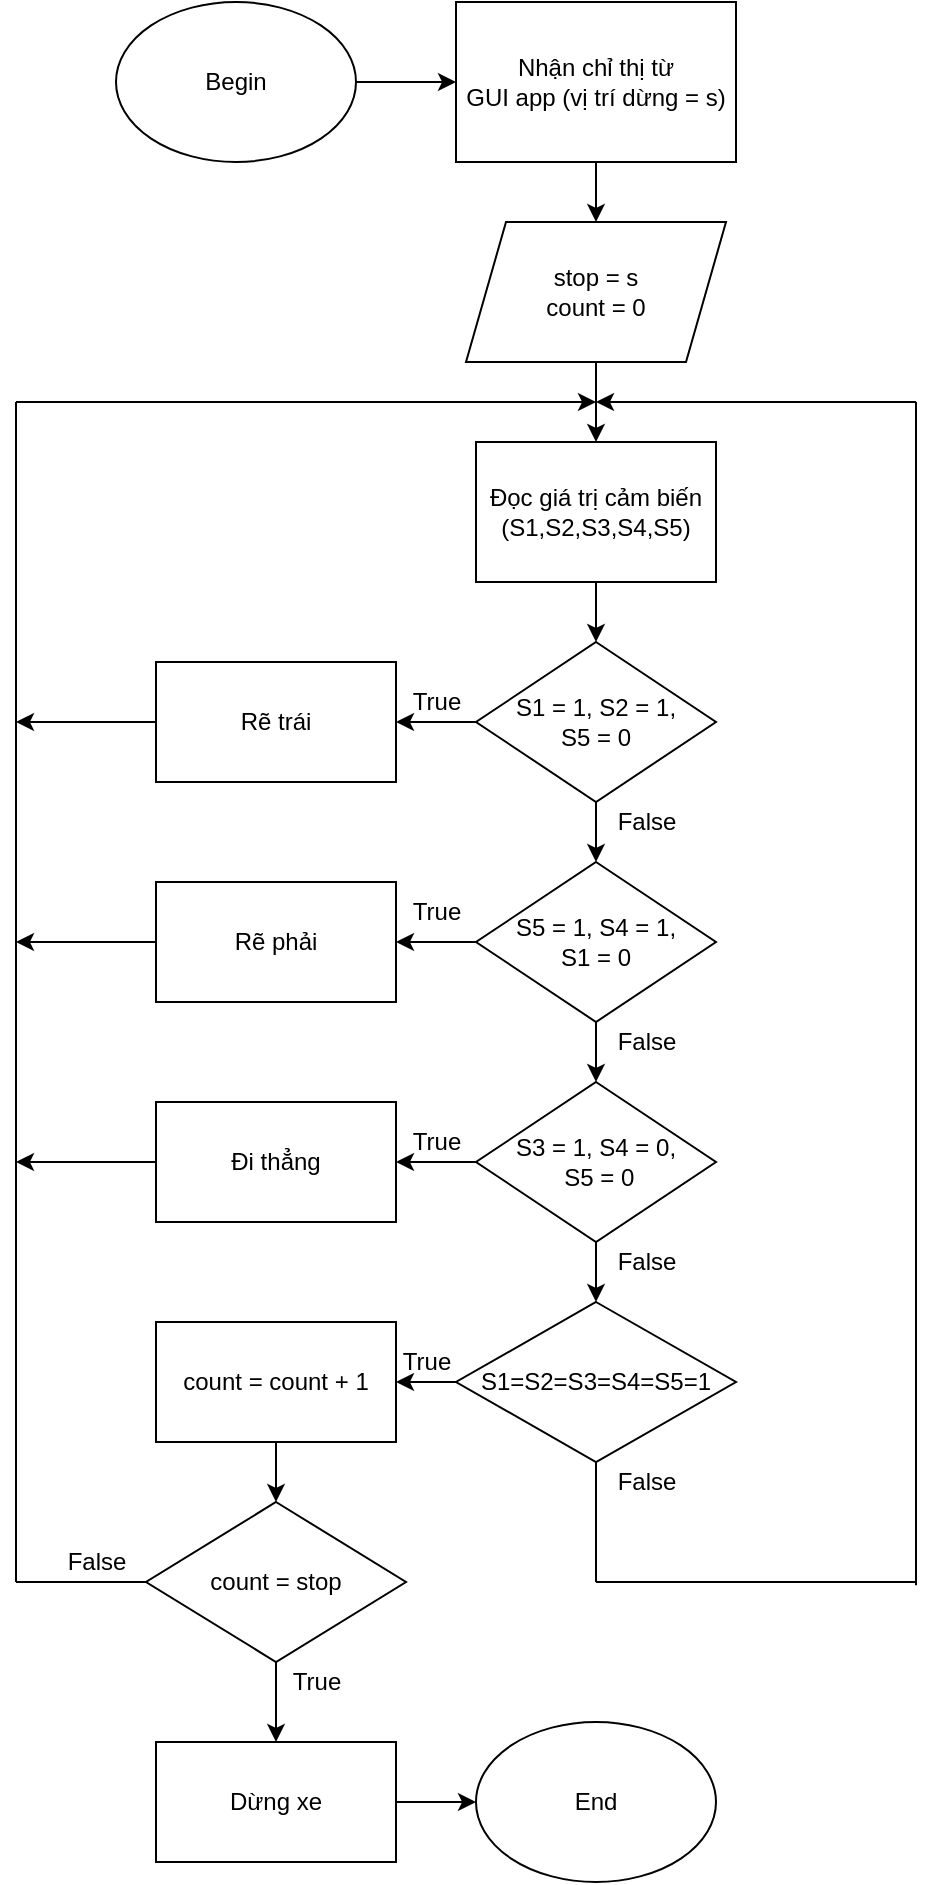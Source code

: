 <mxfile version="14.8.3" type="github">
  <diagram id="Ezy-y-FbjfAG1BCbXXI5" name="Page-1">
    <mxGraphModel dx="1865" dy="617" grid="1" gridSize="10" guides="1" tooltips="1" connect="1" arrows="1" fold="1" page="1" pageScale="1" pageWidth="827" pageHeight="1169" background="none" math="0" shadow="0">
      <root>
        <mxCell id="0" />
        <mxCell id="1" parent="0" />
        <mxCell id="G5f44dBYUgscpnxHCPcD-38" value="" style="edgeStyle=orthogonalEdgeStyle;rounded=0;orthogonalLoop=1;jettySize=auto;html=1;" edge="1" parent="1" source="hrU85InFywEGXKXuBzPO-2" target="hrU85InFywEGXKXuBzPO-4">
          <mxGeometry relative="1" as="geometry" />
        </mxCell>
        <mxCell id="hrU85InFywEGXKXuBzPO-2" value="Begin" style="ellipse;whiteSpace=wrap;html=1;" parent="1" vertex="1">
          <mxGeometry x="-600" y="120" width="120" height="80" as="geometry" />
        </mxCell>
        <mxCell id="j_K-GDXODY1bReVwgwL4-41" value="" style="edgeStyle=orthogonalEdgeStyle;rounded=0;orthogonalLoop=1;jettySize=auto;html=1;" parent="1" source="hrU85InFywEGXKXuBzPO-3" target="j_K-GDXODY1bReVwgwL4-6" edge="1">
          <mxGeometry relative="1" as="geometry" />
        </mxCell>
        <mxCell id="hrU85InFywEGXKXuBzPO-3" value="stop = s&lt;br&gt;count = 0" style="shape=parallelogram;perimeter=parallelogramPerimeter;whiteSpace=wrap;html=1;fixedSize=1;" parent="1" vertex="1">
          <mxGeometry x="-425" y="230" width="130" height="70" as="geometry" />
        </mxCell>
        <mxCell id="j_K-GDXODY1bReVwgwL4-39" value="" style="edgeStyle=orthogonalEdgeStyle;rounded=0;orthogonalLoop=1;jettySize=auto;html=1;" parent="1" source="hrU85InFywEGXKXuBzPO-4" target="hrU85InFywEGXKXuBzPO-3" edge="1">
          <mxGeometry relative="1" as="geometry" />
        </mxCell>
        <mxCell id="hrU85InFywEGXKXuBzPO-4" value="&lt;span&gt;Nhận chỉ thị từ&lt;/span&gt;&lt;br&gt;&lt;span&gt;GUI app (vị trí dừng = s)&lt;/span&gt;" style="rounded=0;whiteSpace=wrap;html=1;" parent="1" vertex="1">
          <mxGeometry x="-430" y="120" width="140" height="80" as="geometry" />
        </mxCell>
        <mxCell id="j_K-GDXODY1bReVwgwL4-24" value="" style="edgeStyle=orthogonalEdgeStyle;rounded=0;orthogonalLoop=1;jettySize=auto;html=1;" parent="1" source="j_K-GDXODY1bReVwgwL4-4" target="j_K-GDXODY1bReVwgwL4-5" edge="1">
          <mxGeometry relative="1" as="geometry" />
        </mxCell>
        <mxCell id="G5f44dBYUgscpnxHCPcD-3" value="" style="edgeStyle=orthogonalEdgeStyle;rounded=0;orthogonalLoop=1;jettySize=auto;html=1;" edge="1" parent="1" source="j_K-GDXODY1bReVwgwL4-4" target="j_K-GDXODY1bReVwgwL4-10">
          <mxGeometry relative="1" as="geometry" />
        </mxCell>
        <mxCell id="j_K-GDXODY1bReVwgwL4-4" value="S1 = 1, S2 = 1,&lt;br&gt;S5 = 0" style="rhombus;whiteSpace=wrap;html=1;" parent="1" vertex="1">
          <mxGeometry x="-420" y="440" width="120" height="80" as="geometry" />
        </mxCell>
        <mxCell id="j_K-GDXODY1bReVwgwL4-5" value="Rẽ trái" style="rounded=0;whiteSpace=wrap;html=1;" parent="1" vertex="1">
          <mxGeometry x="-580" y="450" width="120" height="60" as="geometry" />
        </mxCell>
        <mxCell id="G5f44dBYUgscpnxHCPcD-2" value="" style="edgeStyle=orthogonalEdgeStyle;rounded=0;orthogonalLoop=1;jettySize=auto;html=1;" edge="1" parent="1" source="j_K-GDXODY1bReVwgwL4-6" target="j_K-GDXODY1bReVwgwL4-4">
          <mxGeometry relative="1" as="geometry" />
        </mxCell>
        <mxCell id="j_K-GDXODY1bReVwgwL4-6" value="&lt;span&gt;Đọc giá trị cảm biến&lt;/span&gt;&lt;br&gt;&lt;span&gt;(S1,S2,S3,S4,S5)&lt;/span&gt;" style="rounded=0;whiteSpace=wrap;html=1;" parent="1" vertex="1">
          <mxGeometry x="-420" y="340" width="120" height="70" as="geometry" />
        </mxCell>
        <mxCell id="j_K-GDXODY1bReVwgwL4-25" value="" style="edgeStyle=orthogonalEdgeStyle;rounded=0;orthogonalLoop=1;jettySize=auto;html=1;" parent="1" source="j_K-GDXODY1bReVwgwL4-10" target="j_K-GDXODY1bReVwgwL4-11" edge="1">
          <mxGeometry relative="1" as="geometry" />
        </mxCell>
        <mxCell id="G5f44dBYUgscpnxHCPcD-4" value="" style="edgeStyle=orthogonalEdgeStyle;rounded=0;orthogonalLoop=1;jettySize=auto;html=1;" edge="1" parent="1" source="j_K-GDXODY1bReVwgwL4-10" target="j_K-GDXODY1bReVwgwL4-13">
          <mxGeometry relative="1" as="geometry" />
        </mxCell>
        <mxCell id="j_K-GDXODY1bReVwgwL4-10" value="S5 = 1, S4 = 1,&lt;br&gt;S1 = 0" style="rhombus;whiteSpace=wrap;html=1;" parent="1" vertex="1">
          <mxGeometry x="-420" y="550" width="120" height="80" as="geometry" />
        </mxCell>
        <mxCell id="j_K-GDXODY1bReVwgwL4-11" value="Rẽ phải" style="rounded=0;whiteSpace=wrap;html=1;" parent="1" vertex="1">
          <mxGeometry x="-580" y="560" width="120" height="60" as="geometry" />
        </mxCell>
        <mxCell id="G5f44dBYUgscpnxHCPcD-1" value="" style="edgeStyle=orthogonalEdgeStyle;rounded=0;orthogonalLoop=1;jettySize=auto;html=1;" edge="1" parent="1" source="j_K-GDXODY1bReVwgwL4-13" target="j_K-GDXODY1bReVwgwL4-14">
          <mxGeometry relative="1" as="geometry" />
        </mxCell>
        <mxCell id="G5f44dBYUgscpnxHCPcD-6" value="" style="edgeStyle=orthogonalEdgeStyle;rounded=0;orthogonalLoop=1;jettySize=auto;html=1;" edge="1" parent="1" source="j_K-GDXODY1bReVwgwL4-13" target="j_K-GDXODY1bReVwgwL4-18">
          <mxGeometry relative="1" as="geometry" />
        </mxCell>
        <mxCell id="j_K-GDXODY1bReVwgwL4-13" value="S3 = 1, S4 = 0,&lt;br&gt;&amp;nbsp;S5 = 0" style="rhombus;whiteSpace=wrap;html=1;" parent="1" vertex="1">
          <mxGeometry x="-420" y="660" width="120" height="80" as="geometry" />
        </mxCell>
        <mxCell id="j_K-GDXODY1bReVwgwL4-14" value="Đi thẳng" style="rounded=0;whiteSpace=wrap;html=1;" parent="1" vertex="1">
          <mxGeometry x="-580" y="670" width="120" height="60" as="geometry" />
        </mxCell>
        <mxCell id="G5f44dBYUgscpnxHCPcD-19" value="" style="edgeStyle=orthogonalEdgeStyle;rounded=0;orthogonalLoop=1;jettySize=auto;html=1;" edge="1" parent="1" source="j_K-GDXODY1bReVwgwL4-18" target="j_K-GDXODY1bReVwgwL4-34">
          <mxGeometry relative="1" as="geometry" />
        </mxCell>
        <mxCell id="j_K-GDXODY1bReVwgwL4-18" value="S1=S2=S3=S4=S5=1" style="rhombus;whiteSpace=wrap;html=1;" parent="1" vertex="1">
          <mxGeometry x="-430" y="770" width="140" height="80" as="geometry" />
        </mxCell>
        <mxCell id="j_K-GDXODY1bReVwgwL4-30" value="count = stop" style="rhombus;whiteSpace=wrap;html=1;" parent="1" vertex="1">
          <mxGeometry x="-585" y="870" width="130" height="80" as="geometry" />
        </mxCell>
        <mxCell id="G5f44dBYUgscpnxHCPcD-47" value="" style="edgeStyle=orthogonalEdgeStyle;rounded=0;orthogonalLoop=1;jettySize=auto;html=1;" edge="1" parent="1" source="j_K-GDXODY1bReVwgwL4-32" target="j_K-GDXODY1bReVwgwL4-33">
          <mxGeometry relative="1" as="geometry" />
        </mxCell>
        <mxCell id="j_K-GDXODY1bReVwgwL4-32" value="Dừng xe" style="rounded=0;whiteSpace=wrap;html=1;" parent="1" vertex="1">
          <mxGeometry x="-580" y="990" width="120" height="60" as="geometry" />
        </mxCell>
        <mxCell id="j_K-GDXODY1bReVwgwL4-33" value="End&lt;br&gt;" style="ellipse;whiteSpace=wrap;html=1;" parent="1" vertex="1">
          <mxGeometry x="-420" y="980" width="120" height="80" as="geometry" />
        </mxCell>
        <mxCell id="G5f44dBYUgscpnxHCPcD-20" value="" style="edgeStyle=orthogonalEdgeStyle;rounded=0;orthogonalLoop=1;jettySize=auto;html=1;" edge="1" parent="1" source="j_K-GDXODY1bReVwgwL4-34" target="j_K-GDXODY1bReVwgwL4-30">
          <mxGeometry relative="1" as="geometry" />
        </mxCell>
        <mxCell id="j_K-GDXODY1bReVwgwL4-34" value="count = count + 1" style="rounded=0;whiteSpace=wrap;html=1;" parent="1" vertex="1">
          <mxGeometry x="-580" y="780" width="120" height="60" as="geometry" />
        </mxCell>
        <mxCell id="G5f44dBYUgscpnxHCPcD-21" value="" style="endArrow=none;html=1;exitX=0;exitY=0.5;exitDx=0;exitDy=0;" edge="1" parent="1" source="j_K-GDXODY1bReVwgwL4-30">
          <mxGeometry width="50" height="50" relative="1" as="geometry">
            <mxPoint x="-480" y="770" as="sourcePoint" />
            <mxPoint x="-650" y="910" as="targetPoint" />
          </mxGeometry>
        </mxCell>
        <mxCell id="G5f44dBYUgscpnxHCPcD-25" value="" style="endArrow=none;html=1;entryX=0.5;entryY=1;entryDx=0;entryDy=0;" edge="1" parent="1" target="j_K-GDXODY1bReVwgwL4-18">
          <mxGeometry width="50" height="50" relative="1" as="geometry">
            <mxPoint x="-360" y="910" as="sourcePoint" />
            <mxPoint x="-430" y="730" as="targetPoint" />
          </mxGeometry>
        </mxCell>
        <mxCell id="G5f44dBYUgscpnxHCPcD-26" value="" style="endArrow=none;html=1;" edge="1" parent="1">
          <mxGeometry width="50" height="50" relative="1" as="geometry">
            <mxPoint x="-360" y="910" as="sourcePoint" />
            <mxPoint x="-200" y="910" as="targetPoint" />
          </mxGeometry>
        </mxCell>
        <mxCell id="G5f44dBYUgscpnxHCPcD-28" value="" style="endArrow=classic;html=1;" edge="1" parent="1">
          <mxGeometry width="50" height="50" relative="1" as="geometry">
            <mxPoint x="-650" y="320" as="sourcePoint" />
            <mxPoint x="-360" y="320" as="targetPoint" />
          </mxGeometry>
        </mxCell>
        <mxCell id="G5f44dBYUgscpnxHCPcD-30" value="" style="endArrow=none;html=1;" edge="1" parent="1">
          <mxGeometry width="50" height="50" relative="1" as="geometry">
            <mxPoint x="-650" y="910" as="sourcePoint" />
            <mxPoint x="-650" y="320" as="targetPoint" />
          </mxGeometry>
        </mxCell>
        <mxCell id="G5f44dBYUgscpnxHCPcD-31" value="" style="endArrow=classic;html=1;exitX=0;exitY=0.5;exitDx=0;exitDy=0;" edge="1" parent="1" source="j_K-GDXODY1bReVwgwL4-5">
          <mxGeometry width="50" height="50" relative="1" as="geometry">
            <mxPoint x="-480" y="580" as="sourcePoint" />
            <mxPoint x="-650" y="480" as="targetPoint" />
          </mxGeometry>
        </mxCell>
        <mxCell id="G5f44dBYUgscpnxHCPcD-32" value="" style="endArrow=classic;html=1;exitX=0;exitY=0.5;exitDx=0;exitDy=0;" edge="1" parent="1" source="j_K-GDXODY1bReVwgwL4-11">
          <mxGeometry width="50" height="50" relative="1" as="geometry">
            <mxPoint x="-480" y="640" as="sourcePoint" />
            <mxPoint x="-650" y="590" as="targetPoint" />
          </mxGeometry>
        </mxCell>
        <mxCell id="G5f44dBYUgscpnxHCPcD-33" value="" style="endArrow=classic;html=1;exitX=0;exitY=0.5;exitDx=0;exitDy=0;" edge="1" parent="1" source="j_K-GDXODY1bReVwgwL4-14">
          <mxGeometry width="50" height="50" relative="1" as="geometry">
            <mxPoint x="-480" y="700" as="sourcePoint" />
            <mxPoint x="-650" y="700" as="targetPoint" />
          </mxGeometry>
        </mxCell>
        <mxCell id="G5f44dBYUgscpnxHCPcD-34" value="" style="endArrow=none;html=1;" edge="1" parent="1">
          <mxGeometry width="50" height="50" relative="1" as="geometry">
            <mxPoint x="-200" y="911.6" as="sourcePoint" />
            <mxPoint x="-200" y="320" as="targetPoint" />
          </mxGeometry>
        </mxCell>
        <mxCell id="G5f44dBYUgscpnxHCPcD-35" value="" style="endArrow=classic;html=1;" edge="1" parent="1">
          <mxGeometry width="50" height="50" relative="1" as="geometry">
            <mxPoint x="-200" y="320" as="sourcePoint" />
            <mxPoint x="-360" y="320" as="targetPoint" />
          </mxGeometry>
        </mxCell>
        <mxCell id="G5f44dBYUgscpnxHCPcD-36" value="True" style="text;html=1;align=center;verticalAlign=middle;resizable=0;points=[];autosize=1;strokeColor=none;" vertex="1" parent="1">
          <mxGeometry x="-460" y="460" width="40" height="20" as="geometry" />
        </mxCell>
        <mxCell id="G5f44dBYUgscpnxHCPcD-37" value="True" style="text;html=1;align=center;verticalAlign=middle;resizable=0;points=[];autosize=1;strokeColor=none;" vertex="1" parent="1">
          <mxGeometry x="-460" y="564.5" width="40" height="20" as="geometry" />
        </mxCell>
        <mxCell id="G5f44dBYUgscpnxHCPcD-39" value="True" style="text;html=1;align=center;verticalAlign=middle;resizable=0;points=[];autosize=1;strokeColor=none;" vertex="1" parent="1">
          <mxGeometry x="-460" y="680" width="40" height="20" as="geometry" />
        </mxCell>
        <mxCell id="G5f44dBYUgscpnxHCPcD-40" value="True" style="text;html=1;align=center;verticalAlign=middle;resizable=0;points=[];autosize=1;strokeColor=none;" vertex="1" parent="1">
          <mxGeometry x="-465" y="790" width="40" height="20" as="geometry" />
        </mxCell>
        <mxCell id="G5f44dBYUgscpnxHCPcD-41" value="False" style="text;html=1;align=center;verticalAlign=middle;resizable=0;points=[];autosize=1;strokeColor=none;" vertex="1" parent="1">
          <mxGeometry x="-360" y="520" width="50" height="20" as="geometry" />
        </mxCell>
        <mxCell id="G5f44dBYUgscpnxHCPcD-42" value="False" style="text;html=1;align=center;verticalAlign=middle;resizable=0;points=[];autosize=1;strokeColor=none;" vertex="1" parent="1">
          <mxGeometry x="-360" y="630" width="50" height="20" as="geometry" />
        </mxCell>
        <mxCell id="G5f44dBYUgscpnxHCPcD-43" value="False" style="text;html=1;align=center;verticalAlign=middle;resizable=0;points=[];autosize=1;strokeColor=none;" vertex="1" parent="1">
          <mxGeometry x="-360" y="740" width="50" height="20" as="geometry" />
        </mxCell>
        <mxCell id="G5f44dBYUgscpnxHCPcD-44" value="False" style="text;html=1;align=center;verticalAlign=middle;resizable=0;points=[];autosize=1;strokeColor=none;" vertex="1" parent="1">
          <mxGeometry x="-360" y="850" width="50" height="20" as="geometry" />
        </mxCell>
        <mxCell id="G5f44dBYUgscpnxHCPcD-45" value="False" style="text;html=1;align=center;verticalAlign=middle;resizable=0;points=[];autosize=1;strokeColor=none;" vertex="1" parent="1">
          <mxGeometry x="-635" y="890" width="50" height="20" as="geometry" />
        </mxCell>
        <mxCell id="G5f44dBYUgscpnxHCPcD-46" value="True" style="text;html=1;align=center;verticalAlign=middle;resizable=0;points=[];autosize=1;strokeColor=none;" vertex="1" parent="1">
          <mxGeometry x="-520" y="950" width="40" height="20" as="geometry" />
        </mxCell>
        <mxCell id="G5f44dBYUgscpnxHCPcD-49" value="" style="endArrow=classic;html=1;exitX=0.5;exitY=1;exitDx=0;exitDy=0;entryX=0.5;entryY=0;entryDx=0;entryDy=0;" edge="1" parent="1" source="j_K-GDXODY1bReVwgwL4-30" target="j_K-GDXODY1bReVwgwL4-32">
          <mxGeometry width="50" height="50" relative="1" as="geometry">
            <mxPoint x="-440" y="930" as="sourcePoint" />
            <mxPoint x="-390" y="880" as="targetPoint" />
          </mxGeometry>
        </mxCell>
      </root>
    </mxGraphModel>
  </diagram>
</mxfile>
